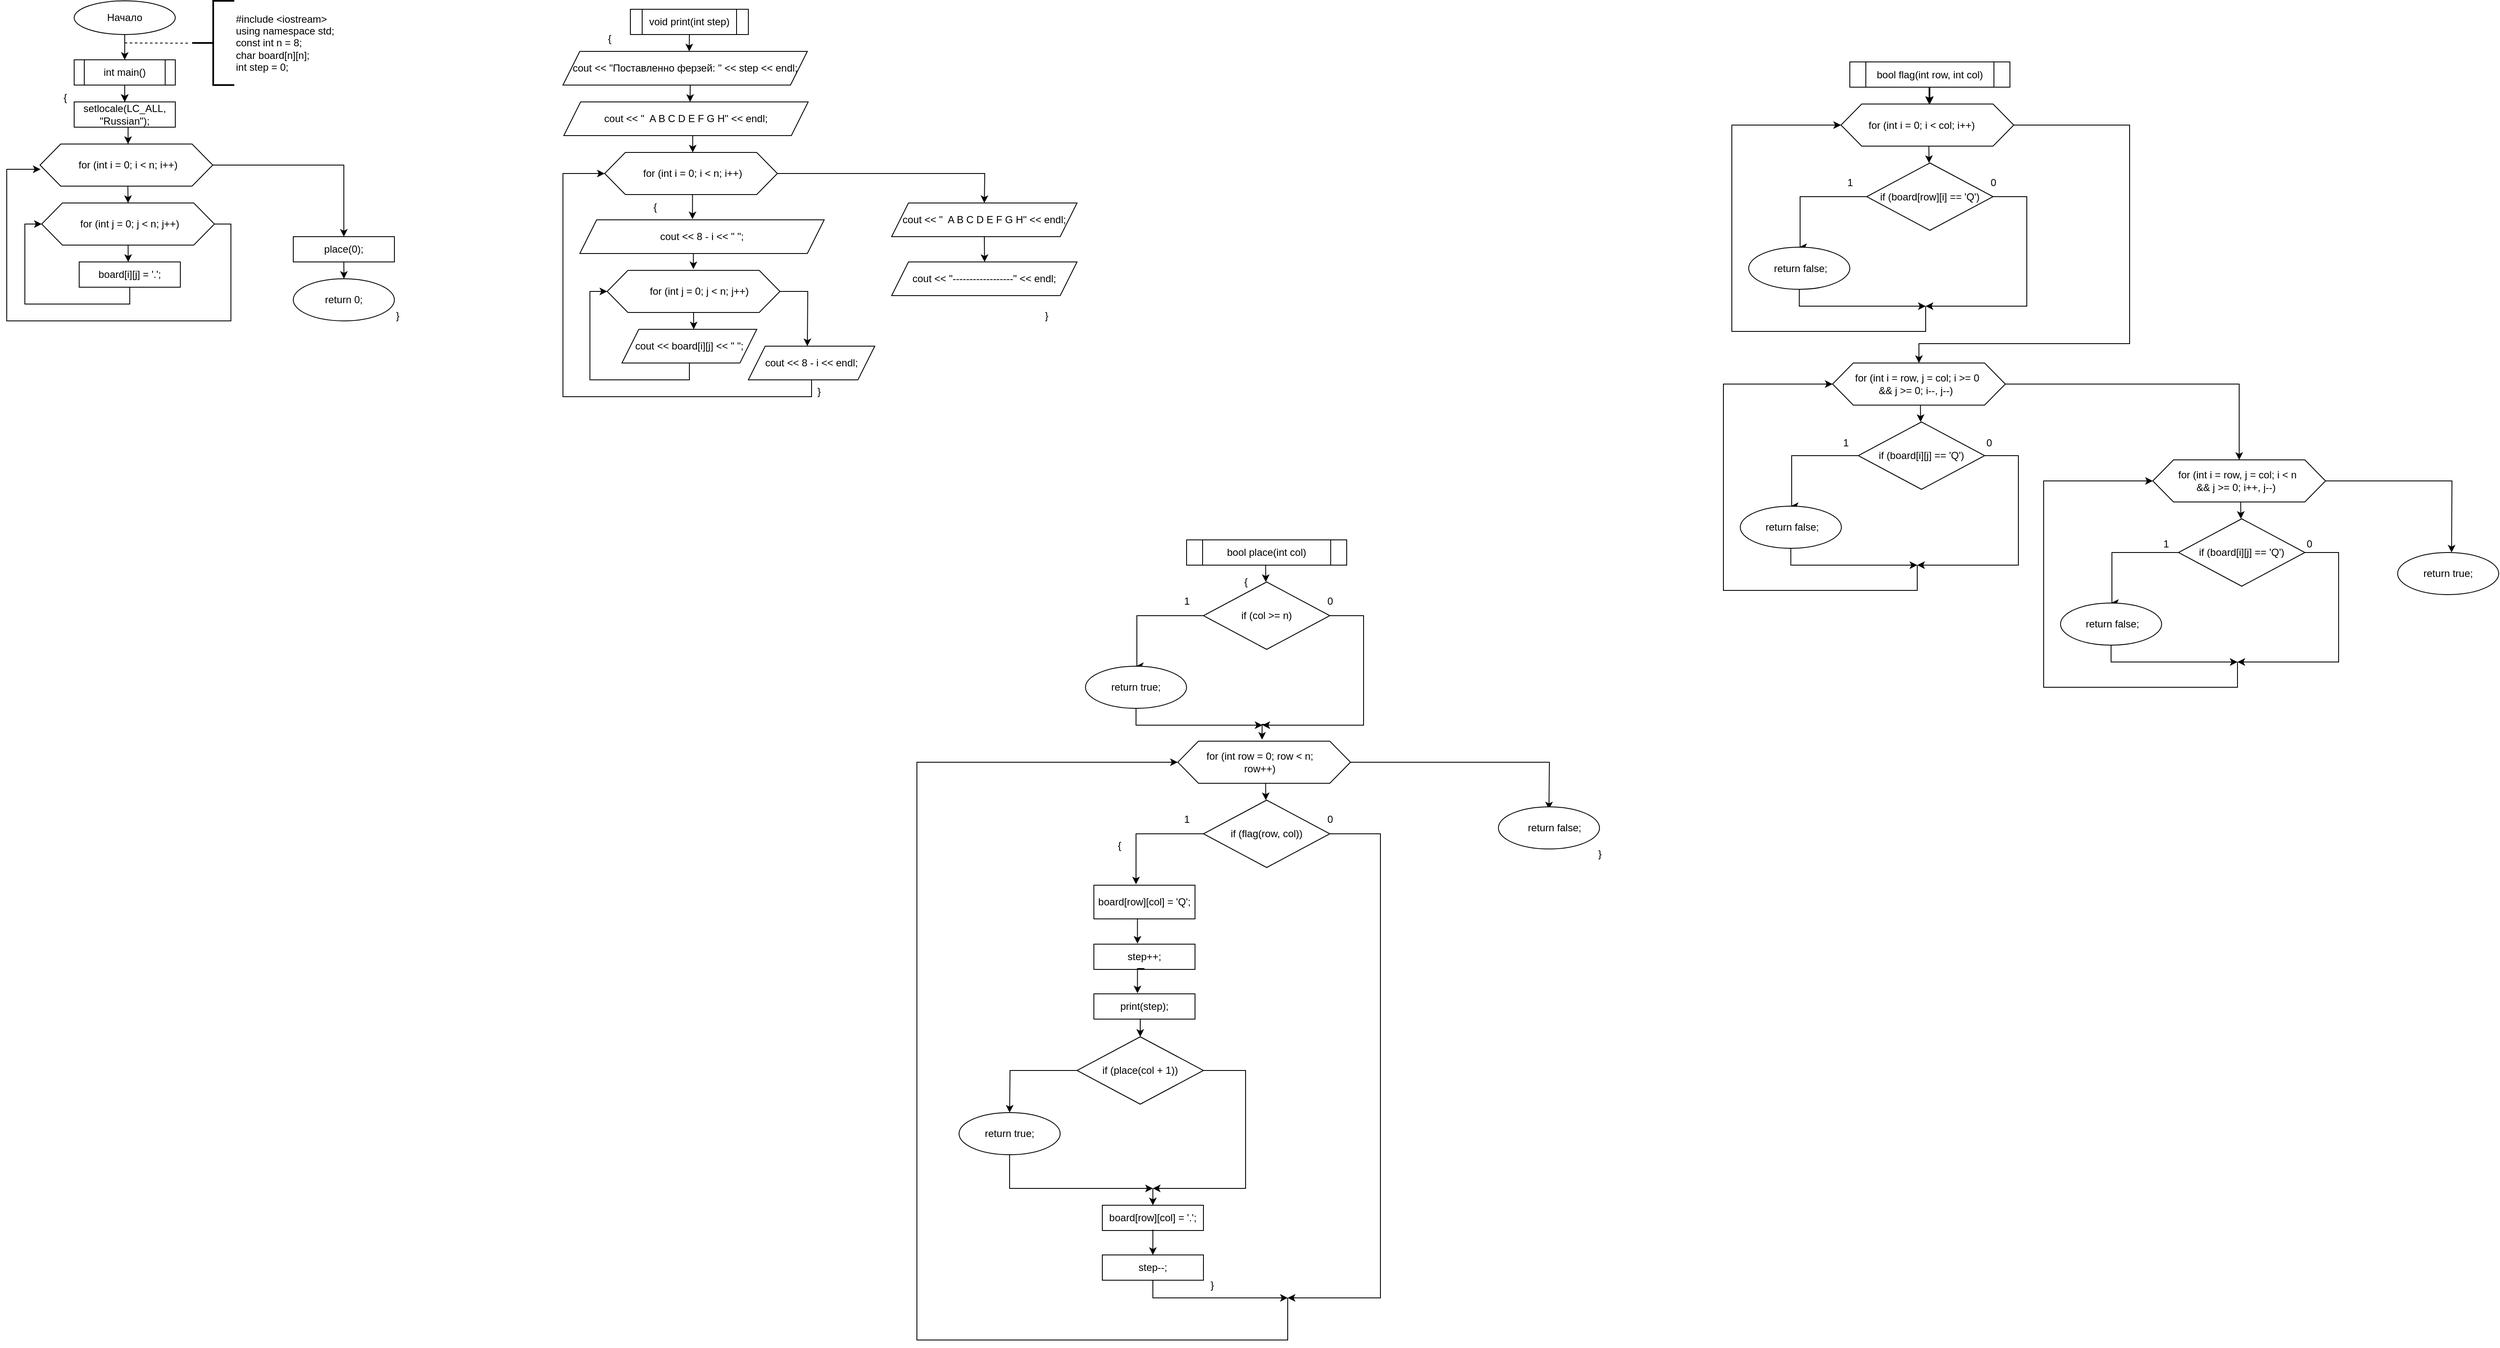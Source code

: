 <mxfile version="26.0.9">
  <diagram name="Страница — 1" id="EVoAl6lEERQUytPXUxGd">
    <mxGraphModel dx="3187" dy="1858" grid="0" gridSize="10" guides="1" tooltips="1" connect="1" arrows="1" fold="1" page="1" pageScale="1" pageWidth="827" pageHeight="1169" math="0" shadow="0">
      <root>
        <mxCell id="0" />
        <mxCell id="1" parent="0" />
        <mxCell id="olIdjg42mqO99oWzJBby-1" value="" style="edgeStyle=orthogonalEdgeStyle;rounded=0;orthogonalLoop=1;jettySize=auto;html=1;" edge="1" source="olIdjg42mqO99oWzJBby-2" parent="1">
          <mxGeometry relative="1" as="geometry">
            <mxPoint x="430" y="90" as="targetPoint" />
          </mxGeometry>
        </mxCell>
        <mxCell id="olIdjg42mqO99oWzJBby-2" value="Начало" style="ellipse;whiteSpace=wrap;html=1;" vertex="1" parent="1">
          <mxGeometry x="370" y="20" width="120" height="40" as="geometry" />
        </mxCell>
        <mxCell id="olIdjg42mqO99oWzJBby-3" value="" style="edgeStyle=orthogonalEdgeStyle;rounded=0;orthogonalLoop=1;jettySize=auto;html=1;" edge="1" source="olIdjg42mqO99oWzJBby-4" parent="1">
          <mxGeometry relative="1" as="geometry">
            <mxPoint x="430" y="140" as="targetPoint" />
          </mxGeometry>
        </mxCell>
        <mxCell id="olIdjg42mqO99oWzJBby-4" value="int main()" style="shape=process;whiteSpace=wrap;html=1;backgroundOutline=1;" vertex="1" parent="1">
          <mxGeometry x="370" y="90" width="120" height="30" as="geometry" />
        </mxCell>
        <mxCell id="olIdjg42mqO99oWzJBby-6" value="" style="edgeStyle=orthogonalEdgeStyle;rounded=0;orthogonalLoop=1;jettySize=auto;html=1;" edge="1" parent="1">
          <mxGeometry relative="1" as="geometry">
            <mxPoint x="430" y="120" as="sourcePoint" />
            <mxPoint x="430" y="140" as="targetPoint" />
          </mxGeometry>
        </mxCell>
        <mxCell id="olIdjg42mqO99oWzJBby-7" value="setlocale(LC_ALL, &quot;Russian&quot;);" style="rounded=0;whiteSpace=wrap;html=1;" vertex="1" parent="1">
          <mxGeometry x="370" y="140" width="120" height="30" as="geometry" />
        </mxCell>
        <mxCell id="olIdjg42mqO99oWzJBby-9" value="&lt;div&gt;#include &amp;lt;iostream&amp;gt;&lt;/div&gt;&lt;div&gt;using namespace std;&lt;/div&gt;&lt;div&gt;&lt;div&gt;const int n = 8;&lt;/div&gt;&lt;div&gt;char board[n][n];&lt;/div&gt;&lt;div&gt;int step = 0;&lt;/div&gt;&lt;/div&gt;" style="strokeWidth=2;html=1;shape=mxgraph.flowchart.annotation_2;align=left;labelPosition=right;pointerEvents=1;" vertex="1" parent="1">
          <mxGeometry x="510" y="20" width="50" height="100" as="geometry" />
        </mxCell>
        <mxCell id="olIdjg42mqO99oWzJBby-10" value="" style="endArrow=none;dashed=1;html=1;rounded=0;entryX=-0.04;entryY=0.503;entryDx=0;entryDy=0;entryPerimeter=0;" edge="1" target="olIdjg42mqO99oWzJBby-9" parent="1">
          <mxGeometry width="50" height="50" relative="1" as="geometry">
            <mxPoint x="430" y="70" as="sourcePoint" />
            <mxPoint x="500" y="70" as="targetPoint" />
          </mxGeometry>
        </mxCell>
        <mxCell id="olIdjg42mqO99oWzJBby-11" value="" style="edgeStyle=orthogonalEdgeStyle;rounded=0;orthogonalLoop=1;jettySize=auto;html=1;" edge="1" parent="1">
          <mxGeometry relative="1" as="geometry">
            <mxPoint x="433.971" y="170" as="sourcePoint" />
            <mxPoint x="433.971" y="190" as="targetPoint" />
          </mxGeometry>
        </mxCell>
        <mxCell id="olIdjg42mqO99oWzJBby-12" style="edgeStyle=orthogonalEdgeStyle;rounded=0;orthogonalLoop=1;jettySize=auto;html=1;exitX=1;exitY=0.5;exitDx=0;exitDy=0;entryX=0.5;entryY=0;entryDx=0;entryDy=0;" edge="1" source="olIdjg42mqO99oWzJBby-13" parent="1" target="olIdjg42mqO99oWzJBby-26">
          <mxGeometry relative="1" as="geometry">
            <mxPoint x="683.971" y="300" as="targetPoint" />
          </mxGeometry>
        </mxCell>
        <mxCell id="olIdjg42mqO99oWzJBby-13" value="" style="verticalLabelPosition=bottom;verticalAlign=top;html=1;shape=hexagon;perimeter=hexagonPerimeter2;arcSize=6;size=0.12;" vertex="1" parent="1">
          <mxGeometry x="329.471" y="190" width="205" height="50" as="geometry" />
        </mxCell>
        <mxCell id="olIdjg42mqO99oWzJBby-14" value="" style="edgeStyle=orthogonalEdgeStyle;rounded=0;orthogonalLoop=1;jettySize=auto;html=1;" edge="1" parent="1">
          <mxGeometry relative="1" as="geometry">
            <mxPoint x="433.731" y="240" as="sourcePoint" />
            <mxPoint x="433.971" y="260" as="targetPoint" />
          </mxGeometry>
        </mxCell>
        <mxCell id="olIdjg42mqO99oWzJBby-15" value="for (int i = 0; i &amp;lt; n; i++)" style="text;html=1;align=center;verticalAlign=middle;whiteSpace=wrap;rounded=0;" vertex="1" parent="1">
          <mxGeometry x="373.971" y="200" width="120" height="30" as="geometry" />
        </mxCell>
        <mxCell id="olIdjg42mqO99oWzJBby-21" style="edgeStyle=orthogonalEdgeStyle;rounded=0;orthogonalLoop=1;jettySize=auto;html=1;exitX=0.5;exitY=1;exitDx=0;exitDy=0;" edge="1" parent="1" source="olIdjg42mqO99oWzJBby-19">
          <mxGeometry relative="1" as="geometry">
            <mxPoint x="434.143" y="330" as="targetPoint" />
          </mxGeometry>
        </mxCell>
        <mxCell id="olIdjg42mqO99oWzJBby-19" value="" style="verticalLabelPosition=bottom;verticalAlign=top;html=1;shape=hexagon;perimeter=hexagonPerimeter2;arcSize=6;size=0.12;" vertex="1" parent="1">
          <mxGeometry x="331.471" y="260" width="205" height="50" as="geometry" />
        </mxCell>
        <mxCell id="olIdjg42mqO99oWzJBby-20" value="for (int j = 0; j &amp;lt; n; j++)" style="text;html=1;align=center;verticalAlign=middle;whiteSpace=wrap;rounded=0;" vertex="1" parent="1">
          <mxGeometry x="375.971" y="270" width="120" height="30" as="geometry" />
        </mxCell>
        <mxCell id="olIdjg42mqO99oWzJBby-24" style="edgeStyle=orthogonalEdgeStyle;rounded=0;orthogonalLoop=1;jettySize=auto;html=1;exitX=0.5;exitY=1;exitDx=0;exitDy=0;entryX=0;entryY=0.5;entryDx=0;entryDy=0;" edge="1" parent="1" source="olIdjg42mqO99oWzJBby-23" target="olIdjg42mqO99oWzJBby-19">
          <mxGeometry relative="1" as="geometry" />
        </mxCell>
        <mxCell id="olIdjg42mqO99oWzJBby-23" value="board[i][j] = &#39;.&#39;;" style="rounded=0;whiteSpace=wrap;html=1;" vertex="1" parent="1">
          <mxGeometry x="375.97" y="330" width="120" height="30" as="geometry" />
        </mxCell>
        <mxCell id="olIdjg42mqO99oWzJBby-25" style="edgeStyle=orthogonalEdgeStyle;rounded=0;orthogonalLoop=1;jettySize=auto;html=1;exitX=1;exitY=0.5;exitDx=0;exitDy=0;entryX=0.003;entryY=0.6;entryDx=0;entryDy=0;entryPerimeter=0;" edge="1" parent="1" source="olIdjg42mqO99oWzJBby-19" target="olIdjg42mqO99oWzJBby-13">
          <mxGeometry relative="1" as="geometry">
            <Array as="points">
              <mxPoint x="556" y="285" />
              <mxPoint x="556" y="400" />
              <mxPoint x="290" y="400" />
              <mxPoint x="290" y="220" />
            </Array>
          </mxGeometry>
        </mxCell>
        <mxCell id="olIdjg42mqO99oWzJBby-29" style="edgeStyle=orthogonalEdgeStyle;rounded=0;orthogonalLoop=1;jettySize=auto;html=1;exitX=0.5;exitY=1;exitDx=0;exitDy=0;" edge="1" parent="1" source="olIdjg42mqO99oWzJBby-26">
          <mxGeometry relative="1" as="geometry">
            <mxPoint x="690.143" y="350" as="targetPoint" />
          </mxGeometry>
        </mxCell>
        <mxCell id="olIdjg42mqO99oWzJBby-26" value="place(0);" style="rounded=0;whiteSpace=wrap;html=1;" vertex="1" parent="1">
          <mxGeometry x="630" y="300" width="120" height="30" as="geometry" />
        </mxCell>
        <mxCell id="olIdjg42mqO99oWzJBby-30" value="return 0;" style="ellipse;whiteSpace=wrap;html=1;" vertex="1" parent="1">
          <mxGeometry x="630" y="350" width="120" height="50" as="geometry" />
        </mxCell>
        <mxCell id="olIdjg42mqO99oWzJBby-31" value="{" style="text;html=1;align=center;verticalAlign=middle;resizable=0;points=[];autosize=1;strokeColor=none;fillColor=none;" vertex="1" parent="1">
          <mxGeometry x="343.97" y="120" width="30" height="30" as="geometry" />
        </mxCell>
        <mxCell id="olIdjg42mqO99oWzJBby-32" value="&lt;div style=&quot;text-align: center;&quot;&gt;&lt;span style=&quot;background-color: transparent; color: light-dark(rgb(0, 0, 0), rgb(255, 255, 255)); text-wrap: nowrap;&quot;&gt;}&lt;/span&gt;&lt;/div&gt;" style="text;whiteSpace=wrap;html=1;" vertex="1" parent="1">
          <mxGeometry x="750" y="380" width="40" height="40" as="geometry" />
        </mxCell>
        <mxCell id="olIdjg42mqO99oWzJBby-34" style="edgeStyle=orthogonalEdgeStyle;rounded=0;orthogonalLoop=1;jettySize=auto;html=1;exitX=0.5;exitY=1;exitDx=0;exitDy=0;" edge="1" parent="1" source="olIdjg42mqO99oWzJBby-33">
          <mxGeometry relative="1" as="geometry">
            <mxPoint x="1099.857" y="80" as="targetPoint" />
          </mxGeometry>
        </mxCell>
        <mxCell id="olIdjg42mqO99oWzJBby-33" value="void print(int step)" style="shape=process;whiteSpace=wrap;html=1;backgroundOutline=1;" vertex="1" parent="1">
          <mxGeometry x="1030" y="30" width="140" height="30" as="geometry" />
        </mxCell>
        <mxCell id="olIdjg42mqO99oWzJBby-35" value="cout &amp;lt;&amp;lt; &quot;Поставленно ферзей: &quot; &amp;lt;&amp;lt; step &amp;lt;&amp;lt; endl;" style="shape=parallelogram;perimeter=parallelogramPerimeter;whiteSpace=wrap;html=1;fixedSize=1;" vertex="1" parent="1">
          <mxGeometry x="950" y="80" width="290" height="40" as="geometry" />
        </mxCell>
        <mxCell id="olIdjg42mqO99oWzJBby-36" style="edgeStyle=orthogonalEdgeStyle;rounded=0;orthogonalLoop=1;jettySize=auto;html=1;exitX=0.5;exitY=1;exitDx=0;exitDy=0;" edge="1" parent="1">
          <mxGeometry relative="1" as="geometry">
            <mxPoint x="1100.857" y="140" as="targetPoint" />
            <mxPoint x="1101" y="120" as="sourcePoint" />
          </mxGeometry>
        </mxCell>
        <mxCell id="olIdjg42mqO99oWzJBby-37" value="cout &amp;lt;&amp;lt; &quot;&amp;nbsp; A B C D E F G H&quot; &amp;lt;&amp;lt; endl;" style="shape=parallelogram;perimeter=parallelogramPerimeter;whiteSpace=wrap;html=1;fixedSize=1;" vertex="1" parent="1">
          <mxGeometry x="951" y="140" width="290" height="40" as="geometry" />
        </mxCell>
        <mxCell id="olIdjg42mqO99oWzJBby-38" value="" style="edgeStyle=orthogonalEdgeStyle;rounded=0;orthogonalLoop=1;jettySize=auto;html=1;" edge="1" parent="1">
          <mxGeometry relative="1" as="geometry">
            <mxPoint x="1103.971" y="180" as="sourcePoint" />
            <mxPoint x="1103.971" y="200" as="targetPoint" />
          </mxGeometry>
        </mxCell>
        <mxCell id="olIdjg42mqO99oWzJBby-39" style="edgeStyle=orthogonalEdgeStyle;rounded=0;orthogonalLoop=1;jettySize=auto;html=1;exitX=1;exitY=0.5;exitDx=0;exitDy=0;" edge="1" parent="1" source="olIdjg42mqO99oWzJBby-40">
          <mxGeometry relative="1" as="geometry">
            <mxPoint x="1450" y="260" as="targetPoint" />
          </mxGeometry>
        </mxCell>
        <mxCell id="olIdjg42mqO99oWzJBby-40" value="" style="verticalLabelPosition=bottom;verticalAlign=top;html=1;shape=hexagon;perimeter=hexagonPerimeter2;arcSize=6;size=0.12;" vertex="1" parent="1">
          <mxGeometry x="999.471" y="200" width="205" height="50" as="geometry" />
        </mxCell>
        <mxCell id="olIdjg42mqO99oWzJBby-41" value="" style="edgeStyle=orthogonalEdgeStyle;rounded=0;orthogonalLoop=1;jettySize=auto;html=1;entryX=0.461;entryY=-0.018;entryDx=0;entryDy=0;entryPerimeter=0;" edge="1" parent="1" target="olIdjg42mqO99oWzJBby-55">
          <mxGeometry relative="1" as="geometry">
            <mxPoint x="1103.731" y="250" as="sourcePoint" />
            <mxPoint x="1103.971" y="270" as="targetPoint" />
          </mxGeometry>
        </mxCell>
        <mxCell id="olIdjg42mqO99oWzJBby-42" value="for (int i = 0; i &amp;lt; n; i++)" style="text;html=1;align=center;verticalAlign=middle;whiteSpace=wrap;rounded=0;" vertex="1" parent="1">
          <mxGeometry x="1043.971" y="210" width="120" height="30" as="geometry" />
        </mxCell>
        <mxCell id="olIdjg42mqO99oWzJBby-43" style="edgeStyle=orthogonalEdgeStyle;rounded=0;orthogonalLoop=1;jettySize=auto;html=1;exitX=0.5;exitY=1;exitDx=0;exitDy=0;" edge="1" parent="1" source="olIdjg42mqO99oWzJBby-44">
          <mxGeometry relative="1" as="geometry">
            <mxPoint x="1105.153" y="410" as="targetPoint" />
          </mxGeometry>
        </mxCell>
        <mxCell id="olIdjg42mqO99oWzJBby-60" style="edgeStyle=orthogonalEdgeStyle;rounded=0;orthogonalLoop=1;jettySize=auto;html=1;exitX=1;exitY=0.5;exitDx=0;exitDy=0;" edge="1" parent="1" source="olIdjg42mqO99oWzJBby-44">
          <mxGeometry relative="1" as="geometry">
            <mxPoint x="1240" y="430" as="targetPoint" />
          </mxGeometry>
        </mxCell>
        <mxCell id="olIdjg42mqO99oWzJBby-44" value="" style="verticalLabelPosition=bottom;verticalAlign=top;html=1;shape=hexagon;perimeter=hexagonPerimeter2;arcSize=6;size=0.12;" vertex="1" parent="1">
          <mxGeometry x="1002.481" y="340" width="205" height="50" as="geometry" />
        </mxCell>
        <mxCell id="olIdjg42mqO99oWzJBby-45" value="for (int j = 0; j &amp;lt; n; j++)&amp;nbsp;" style="text;html=1;align=center;verticalAlign=middle;whiteSpace=wrap;rounded=0;" vertex="1" parent="1">
          <mxGeometry x="1046.98" y="350" width="133.02" height="30" as="geometry" />
        </mxCell>
        <mxCell id="olIdjg42mqO99oWzJBby-55" value="cout &amp;lt;&amp;lt; 8 - i &amp;lt;&amp;lt; &quot; &quot;;" style="shape=parallelogram;perimeter=parallelogramPerimeter;whiteSpace=wrap;html=1;fixedSize=1;" vertex="1" parent="1">
          <mxGeometry x="970" y="280" width="290" height="40" as="geometry" />
        </mxCell>
        <mxCell id="olIdjg42mqO99oWzJBby-56" style="edgeStyle=orthogonalEdgeStyle;rounded=0;orthogonalLoop=1;jettySize=auto;html=1;exitX=0.5;exitY=1;exitDx=0;exitDy=0;entryX=0.499;entryY=-0.029;entryDx=0;entryDy=0;entryPerimeter=0;" edge="1" parent="1" source="olIdjg42mqO99oWzJBby-55" target="olIdjg42mqO99oWzJBby-44">
          <mxGeometry relative="1" as="geometry" />
        </mxCell>
        <mxCell id="olIdjg42mqO99oWzJBby-58" style="edgeStyle=orthogonalEdgeStyle;rounded=0;orthogonalLoop=1;jettySize=auto;html=1;exitX=0.5;exitY=1;exitDx=0;exitDy=0;entryX=0;entryY=0.5;entryDx=0;entryDy=0;" edge="1" parent="1" source="olIdjg42mqO99oWzJBby-57" target="olIdjg42mqO99oWzJBby-44">
          <mxGeometry relative="1" as="geometry">
            <Array as="points">
              <mxPoint x="1100" y="470" />
              <mxPoint x="982" y="470" />
              <mxPoint x="982" y="365" />
            </Array>
          </mxGeometry>
        </mxCell>
        <mxCell id="olIdjg42mqO99oWzJBby-57" value="cout &amp;lt;&amp;lt; board[i][j] &amp;lt;&amp;lt; &quot; &quot;;" style="shape=parallelogram;perimeter=parallelogramPerimeter;whiteSpace=wrap;html=1;fixedSize=1;" vertex="1" parent="1">
          <mxGeometry x="1020" y="410" width="160" height="40" as="geometry" />
        </mxCell>
        <mxCell id="olIdjg42mqO99oWzJBby-62" style="edgeStyle=orthogonalEdgeStyle;rounded=0;orthogonalLoop=1;jettySize=auto;html=1;exitX=0.5;exitY=1;exitDx=0;exitDy=0;entryX=0;entryY=0.5;entryDx=0;entryDy=0;" edge="1" parent="1" source="olIdjg42mqO99oWzJBby-61" target="olIdjg42mqO99oWzJBby-40">
          <mxGeometry relative="1" as="geometry">
            <Array as="points">
              <mxPoint x="1245" y="490" />
              <mxPoint x="950" y="490" />
              <mxPoint x="950" y="225" />
            </Array>
          </mxGeometry>
        </mxCell>
        <mxCell id="olIdjg42mqO99oWzJBby-61" value="cout &amp;lt;&amp;lt; 8 - i &amp;lt;&amp;lt; endl;" style="shape=parallelogram;perimeter=parallelogramPerimeter;whiteSpace=wrap;html=1;fixedSize=1;" vertex="1" parent="1">
          <mxGeometry x="1170" y="430" width="150" height="40" as="geometry" />
        </mxCell>
        <mxCell id="olIdjg42mqO99oWzJBby-64" style="edgeStyle=orthogonalEdgeStyle;rounded=0;orthogonalLoop=1;jettySize=auto;html=1;exitX=0.5;exitY=1;exitDx=0;exitDy=0;" edge="1" parent="1" source="olIdjg42mqO99oWzJBby-63">
          <mxGeometry relative="1" as="geometry">
            <mxPoint x="1450.31" y="330.0" as="targetPoint" />
          </mxGeometry>
        </mxCell>
        <mxCell id="olIdjg42mqO99oWzJBby-63" value="cout &amp;lt;&amp;lt; &quot;&amp;nbsp; A B C D E F G H&quot; &amp;lt;&amp;lt; endl;" style="shape=parallelogram;perimeter=parallelogramPerimeter;whiteSpace=wrap;html=1;fixedSize=1;" vertex="1" parent="1">
          <mxGeometry x="1340" y="260" width="220" height="40" as="geometry" />
        </mxCell>
        <mxCell id="olIdjg42mqO99oWzJBby-65" value="cout &amp;lt;&amp;lt; &quot;------------------&quot; &amp;lt;&amp;lt; endl;" style="shape=parallelogram;perimeter=parallelogramPerimeter;whiteSpace=wrap;html=1;fixedSize=1;" vertex="1" parent="1">
          <mxGeometry x="1340" y="330" width="220" height="40" as="geometry" />
        </mxCell>
        <mxCell id="olIdjg42mqO99oWzJBby-66" value="{" style="text;html=1;align=center;verticalAlign=middle;resizable=0;points=[];autosize=1;strokeColor=none;fillColor=none;" vertex="1" parent="1">
          <mxGeometry x="990" y="50" width="30" height="30" as="geometry" />
        </mxCell>
        <mxCell id="olIdjg42mqO99oWzJBby-67" value="&lt;div style=&quot;text-align: center;&quot;&gt;&lt;span style=&quot;background-color: transparent; color: light-dark(rgb(0, 0, 0), rgb(255, 255, 255)); text-wrap: nowrap;&quot;&gt;}&lt;/span&gt;&lt;/div&gt;" style="text;whiteSpace=wrap;html=1;" vertex="1" parent="1">
          <mxGeometry x="1520" y="380" width="40" height="40" as="geometry" />
        </mxCell>
        <mxCell id="olIdjg42mqO99oWzJBby-68" value="{" style="text;html=1;align=center;verticalAlign=middle;resizable=0;points=[];autosize=1;strokeColor=none;fillColor=none;" vertex="1" parent="1">
          <mxGeometry x="1043.97" y="250" width="30" height="30" as="geometry" />
        </mxCell>
        <mxCell id="olIdjg42mqO99oWzJBby-69" value="&lt;div style=&quot;text-align: center;&quot;&gt;&lt;span style=&quot;background-color: transparent; color: light-dark(rgb(0, 0, 0), rgb(255, 255, 255)); text-wrap: nowrap;&quot;&gt;}&lt;/span&gt;&lt;/div&gt;" style="text;whiteSpace=wrap;html=1;" vertex="1" parent="1">
          <mxGeometry x="1250" y="470" width="40" height="40" as="geometry" />
        </mxCell>
        <mxCell id="olIdjg42mqO99oWzJBby-70" style="edgeStyle=orthogonalEdgeStyle;rounded=0;orthogonalLoop=1;jettySize=auto;html=1;exitX=0.5;exitY=1;exitDx=0;exitDy=0;" edge="1" parent="1" source="olIdjg42mqO99oWzJBby-71">
          <mxGeometry relative="1" as="geometry">
            <mxPoint x="2572" y="142.5" as="targetPoint" />
          </mxGeometry>
        </mxCell>
        <mxCell id="olIdjg42mqO99oWzJBby-71" value="bool flag(int row, int col)" style="shape=process;whiteSpace=wrap;html=1;backgroundOutline=1;" vertex="1" parent="1">
          <mxGeometry x="2477" y="92.5" width="190" height="30" as="geometry" />
        </mxCell>
        <mxCell id="olIdjg42mqO99oWzJBby-72" value="" style="edgeStyle=orthogonalEdgeStyle;rounded=0;orthogonalLoop=1;jettySize=auto;html=1;" edge="1" parent="1">
          <mxGeometry relative="1" as="geometry">
            <mxPoint x="2571.021" y="122.5" as="sourcePoint" />
            <mxPoint x="2571.021" y="142.5" as="targetPoint" />
          </mxGeometry>
        </mxCell>
        <mxCell id="olIdjg42mqO99oWzJBby-73" style="edgeStyle=orthogonalEdgeStyle;rounded=0;orthogonalLoop=1;jettySize=auto;html=1;exitX=1;exitY=0.5;exitDx=0;exitDy=0;entryX=0.5;entryY=0;entryDx=0;entryDy=0;" edge="1" source="olIdjg42mqO99oWzJBby-74" parent="1" target="olIdjg42mqO99oWzJBby-87">
          <mxGeometry relative="1" as="geometry">
            <mxPoint x="2821.021" y="252.5" as="targetPoint" />
            <Array as="points">
              <mxPoint x="2809" y="167" />
              <mxPoint x="2809" y="427" />
              <mxPoint x="2559" y="427" />
            </Array>
          </mxGeometry>
        </mxCell>
        <mxCell id="olIdjg42mqO99oWzJBby-74" value="" style="verticalLabelPosition=bottom;verticalAlign=top;html=1;shape=hexagon;perimeter=hexagonPerimeter2;arcSize=6;size=0.12;" vertex="1" parent="1">
          <mxGeometry x="2466.521" y="142.5" width="205" height="50" as="geometry" />
        </mxCell>
        <mxCell id="olIdjg42mqO99oWzJBby-75" value="" style="edgeStyle=orthogonalEdgeStyle;rounded=0;orthogonalLoop=1;jettySize=auto;html=1;" edge="1" parent="1">
          <mxGeometry relative="1" as="geometry">
            <mxPoint x="2570.781" y="192.5" as="sourcePoint" />
            <mxPoint x="2571.021" y="212.5" as="targetPoint" />
          </mxGeometry>
        </mxCell>
        <mxCell id="olIdjg42mqO99oWzJBby-76" value="for (int i = 0; i &amp;lt; col; i++)&amp;nbsp;" style="text;html=1;align=center;verticalAlign=middle;whiteSpace=wrap;rounded=0;" vertex="1" parent="1">
          <mxGeometry x="2497" y="152.5" width="134.02" height="30" as="geometry" />
        </mxCell>
        <mxCell id="olIdjg42mqO99oWzJBby-80" style="edgeStyle=orthogonalEdgeStyle;rounded=0;orthogonalLoop=1;jettySize=auto;html=1;exitX=0;exitY=0.5;exitDx=0;exitDy=0;" edge="1" parent="1" source="olIdjg42mqO99oWzJBby-79">
          <mxGeometry relative="1" as="geometry">
            <mxPoint x="2417" y="312.5" as="targetPoint" />
            <Array as="points">
              <mxPoint x="2418" y="252.5" />
              <mxPoint x="2418" y="312.5" />
            </Array>
          </mxGeometry>
        </mxCell>
        <mxCell id="olIdjg42mqO99oWzJBby-84" style="edgeStyle=orthogonalEdgeStyle;rounded=0;orthogonalLoop=1;jettySize=auto;html=1;exitX=1;exitY=0.5;exitDx=0;exitDy=0;" edge="1" parent="1" source="olIdjg42mqO99oWzJBby-79">
          <mxGeometry relative="1" as="geometry">
            <mxPoint x="2567" y="382.5" as="targetPoint" />
            <Array as="points">
              <mxPoint x="2687" y="252.5" />
              <mxPoint x="2687" y="382.5" />
            </Array>
          </mxGeometry>
        </mxCell>
        <mxCell id="olIdjg42mqO99oWzJBby-79" value="if (board[row][i] == &#39;Q&#39;)" style="rhombus;whiteSpace=wrap;html=1;" vertex="1" parent="1">
          <mxGeometry x="2497" y="212.5" width="150" height="80" as="geometry" />
        </mxCell>
        <mxCell id="olIdjg42mqO99oWzJBby-83" style="edgeStyle=orthogonalEdgeStyle;rounded=0;orthogonalLoop=1;jettySize=auto;html=1;exitX=0.5;exitY=1;exitDx=0;exitDy=0;" edge="1" parent="1" source="olIdjg42mqO99oWzJBby-82">
          <mxGeometry relative="1" as="geometry">
            <mxPoint x="2567" y="382.5" as="targetPoint" />
            <Array as="points">
              <mxPoint x="2417" y="382.5" />
            </Array>
          </mxGeometry>
        </mxCell>
        <mxCell id="olIdjg42mqO99oWzJBby-82" value="&amp;nbsp;return false;" style="ellipse;whiteSpace=wrap;html=1;" vertex="1" parent="1">
          <mxGeometry x="2357" y="312.5" width="120" height="50" as="geometry" />
        </mxCell>
        <mxCell id="olIdjg42mqO99oWzJBby-85" value="" style="endArrow=classic;html=1;rounded=0;entryX=0;entryY=0.5;entryDx=0;entryDy=0;" edge="1" parent="1" target="olIdjg42mqO99oWzJBby-74">
          <mxGeometry width="50" height="50" relative="1" as="geometry">
            <mxPoint x="2567" y="382.5" as="sourcePoint" />
            <mxPoint x="2567" y="402.5" as="targetPoint" />
            <Array as="points">
              <mxPoint x="2567" y="412.5" />
              <mxPoint x="2337" y="412.5" />
              <mxPoint x="2337" y="167.5" />
            </Array>
          </mxGeometry>
        </mxCell>
        <mxCell id="olIdjg42mqO99oWzJBby-86" style="edgeStyle=orthogonalEdgeStyle;rounded=0;orthogonalLoop=1;jettySize=auto;html=1;exitX=1;exitY=0.5;exitDx=0;exitDy=0;entryX=0.5;entryY=0;entryDx=0;entryDy=0;" edge="1" parent="1" source="olIdjg42mqO99oWzJBby-87" target="olIdjg42mqO99oWzJBby-97">
          <mxGeometry relative="1" as="geometry">
            <mxPoint x="2811.021" y="560" as="targetPoint" />
          </mxGeometry>
        </mxCell>
        <mxCell id="olIdjg42mqO99oWzJBby-87" value="" style="verticalLabelPosition=bottom;verticalAlign=top;html=1;shape=hexagon;perimeter=hexagonPerimeter2;arcSize=6;size=0.12;" vertex="1" parent="1">
          <mxGeometry x="2456.521" y="450" width="205" height="50" as="geometry" />
        </mxCell>
        <mxCell id="olIdjg42mqO99oWzJBby-88" value="" style="edgeStyle=orthogonalEdgeStyle;rounded=0;orthogonalLoop=1;jettySize=auto;html=1;" edge="1" parent="1">
          <mxGeometry relative="1" as="geometry">
            <mxPoint x="2560.781" y="500" as="sourcePoint" />
            <mxPoint x="2561.021" y="520" as="targetPoint" />
          </mxGeometry>
        </mxCell>
        <mxCell id="olIdjg42mqO99oWzJBby-89" value="for (int i = row, j = col; i &amp;gt;= 0 &amp;amp;&amp;amp; j &amp;gt;= 0; i--, j--)&amp;nbsp;" style="text;html=1;align=center;verticalAlign=middle;whiteSpace=wrap;rounded=0;" vertex="1" parent="1">
          <mxGeometry x="2477" y="460" width="160" height="30" as="geometry" />
        </mxCell>
        <mxCell id="olIdjg42mqO99oWzJBby-90" style="edgeStyle=orthogonalEdgeStyle;rounded=0;orthogonalLoop=1;jettySize=auto;html=1;exitX=0;exitY=0.5;exitDx=0;exitDy=0;" edge="1" parent="1" source="olIdjg42mqO99oWzJBby-92">
          <mxGeometry relative="1" as="geometry">
            <mxPoint x="2407" y="620" as="targetPoint" />
            <Array as="points">
              <mxPoint x="2408" y="560" />
              <mxPoint x="2408" y="620" />
            </Array>
          </mxGeometry>
        </mxCell>
        <mxCell id="olIdjg42mqO99oWzJBby-91" style="edgeStyle=orthogonalEdgeStyle;rounded=0;orthogonalLoop=1;jettySize=auto;html=1;exitX=1;exitY=0.5;exitDx=0;exitDy=0;" edge="1" parent="1" source="olIdjg42mqO99oWzJBby-92">
          <mxGeometry relative="1" as="geometry">
            <mxPoint x="2557" y="690" as="targetPoint" />
            <Array as="points">
              <mxPoint x="2677" y="560" />
              <mxPoint x="2677" y="690" />
            </Array>
          </mxGeometry>
        </mxCell>
        <mxCell id="olIdjg42mqO99oWzJBby-92" value="if (board[i][j] == &#39;Q&#39;)" style="rhombus;whiteSpace=wrap;html=1;" vertex="1" parent="1">
          <mxGeometry x="2487" y="520" width="150" height="80" as="geometry" />
        </mxCell>
        <mxCell id="olIdjg42mqO99oWzJBby-93" style="edgeStyle=orthogonalEdgeStyle;rounded=0;orthogonalLoop=1;jettySize=auto;html=1;exitX=0.5;exitY=1;exitDx=0;exitDy=0;" edge="1" parent="1" source="olIdjg42mqO99oWzJBby-94">
          <mxGeometry relative="1" as="geometry">
            <mxPoint x="2557" y="690" as="targetPoint" />
            <Array as="points">
              <mxPoint x="2407" y="690" />
            </Array>
          </mxGeometry>
        </mxCell>
        <mxCell id="olIdjg42mqO99oWzJBby-94" value="&amp;nbsp;return false;" style="ellipse;whiteSpace=wrap;html=1;" vertex="1" parent="1">
          <mxGeometry x="2347" y="620" width="120" height="50" as="geometry" />
        </mxCell>
        <mxCell id="olIdjg42mqO99oWzJBby-95" value="" style="endArrow=classic;html=1;rounded=0;entryX=0;entryY=0.5;entryDx=0;entryDy=0;" edge="1" parent="1" target="olIdjg42mqO99oWzJBby-87">
          <mxGeometry width="50" height="50" relative="1" as="geometry">
            <mxPoint x="2557" y="690" as="sourcePoint" />
            <mxPoint x="2557" y="710" as="targetPoint" />
            <Array as="points">
              <mxPoint x="2557" y="720" />
              <mxPoint x="2327" y="720" />
              <mxPoint x="2327" y="475" />
            </Array>
          </mxGeometry>
        </mxCell>
        <mxCell id="olIdjg42mqO99oWzJBby-96" style="edgeStyle=orthogonalEdgeStyle;rounded=0;orthogonalLoop=1;jettySize=auto;html=1;exitX=1;exitY=0.5;exitDx=0;exitDy=0;" edge="1" parent="1" source="olIdjg42mqO99oWzJBby-97">
          <mxGeometry relative="1" as="geometry">
            <mxPoint x="3191.021" y="675" as="targetPoint" />
          </mxGeometry>
        </mxCell>
        <mxCell id="olIdjg42mqO99oWzJBby-97" value="" style="verticalLabelPosition=bottom;verticalAlign=top;html=1;shape=hexagon;perimeter=hexagonPerimeter2;arcSize=6;size=0.12;" vertex="1" parent="1">
          <mxGeometry x="2836.521" y="565" width="205" height="50" as="geometry" />
        </mxCell>
        <mxCell id="olIdjg42mqO99oWzJBby-98" value="" style="edgeStyle=orthogonalEdgeStyle;rounded=0;orthogonalLoop=1;jettySize=auto;html=1;" edge="1" parent="1">
          <mxGeometry relative="1" as="geometry">
            <mxPoint x="2940.781" y="615" as="sourcePoint" />
            <mxPoint x="2941.021" y="635" as="targetPoint" />
          </mxGeometry>
        </mxCell>
        <mxCell id="olIdjg42mqO99oWzJBby-99" value="for (int i = row, j = col; i &amp;lt; n &amp;amp;&amp;amp; j &amp;gt;= 0; i++, j--)&amp;nbsp;" style="text;html=1;align=center;verticalAlign=middle;whiteSpace=wrap;rounded=0;" vertex="1" parent="1">
          <mxGeometry x="2857" y="575" width="160" height="30" as="geometry" />
        </mxCell>
        <mxCell id="olIdjg42mqO99oWzJBby-100" style="edgeStyle=orthogonalEdgeStyle;rounded=0;orthogonalLoop=1;jettySize=auto;html=1;exitX=0;exitY=0.5;exitDx=0;exitDy=0;" edge="1" parent="1" source="olIdjg42mqO99oWzJBby-102">
          <mxGeometry relative="1" as="geometry">
            <mxPoint x="2787" y="735" as="targetPoint" />
            <Array as="points">
              <mxPoint x="2788" y="675" />
              <mxPoint x="2788" y="735" />
            </Array>
          </mxGeometry>
        </mxCell>
        <mxCell id="olIdjg42mqO99oWzJBby-101" style="edgeStyle=orthogonalEdgeStyle;rounded=0;orthogonalLoop=1;jettySize=auto;html=1;exitX=1;exitY=0.5;exitDx=0;exitDy=0;" edge="1" parent="1" source="olIdjg42mqO99oWzJBby-102">
          <mxGeometry relative="1" as="geometry">
            <mxPoint x="2937" y="805" as="targetPoint" />
            <Array as="points">
              <mxPoint x="3057" y="675" />
              <mxPoint x="3057" y="805" />
            </Array>
          </mxGeometry>
        </mxCell>
        <mxCell id="olIdjg42mqO99oWzJBby-102" value="if (board[i][j] == &#39;Q&#39;)" style="rhombus;whiteSpace=wrap;html=1;" vertex="1" parent="1">
          <mxGeometry x="2867" y="635" width="150" height="80" as="geometry" />
        </mxCell>
        <mxCell id="olIdjg42mqO99oWzJBby-103" style="edgeStyle=orthogonalEdgeStyle;rounded=0;orthogonalLoop=1;jettySize=auto;html=1;exitX=0.5;exitY=1;exitDx=0;exitDy=0;" edge="1" parent="1" source="olIdjg42mqO99oWzJBby-104">
          <mxGeometry relative="1" as="geometry">
            <mxPoint x="2937" y="805" as="targetPoint" />
            <Array as="points">
              <mxPoint x="2787" y="805" />
            </Array>
          </mxGeometry>
        </mxCell>
        <mxCell id="olIdjg42mqO99oWzJBby-104" value="&amp;nbsp;return false;" style="ellipse;whiteSpace=wrap;html=1;" vertex="1" parent="1">
          <mxGeometry x="2727" y="735" width="120" height="50" as="geometry" />
        </mxCell>
        <mxCell id="olIdjg42mqO99oWzJBby-105" value="" style="endArrow=classic;html=1;rounded=0;entryX=0;entryY=0.5;entryDx=0;entryDy=0;" edge="1" parent="1" target="olIdjg42mqO99oWzJBby-97">
          <mxGeometry width="50" height="50" relative="1" as="geometry">
            <mxPoint x="2937" y="805" as="sourcePoint" />
            <mxPoint x="2937" y="825" as="targetPoint" />
            <Array as="points">
              <mxPoint x="2937" y="835" />
              <mxPoint x="2707" y="835" />
              <mxPoint x="2707" y="590" />
            </Array>
          </mxGeometry>
        </mxCell>
        <mxCell id="olIdjg42mqO99oWzJBby-106" value="return true;" style="ellipse;whiteSpace=wrap;html=1;" vertex="1" parent="1">
          <mxGeometry x="3127" y="675" width="120" height="50" as="geometry" />
        </mxCell>
        <mxCell id="olIdjg42mqO99oWzJBby-107" value="1" style="text;html=1;align=center;verticalAlign=middle;resizable=0;points=[];autosize=1;strokeColor=none;fillColor=none;" vertex="1" parent="1">
          <mxGeometry x="2462" y="220.5" width="30" height="30" as="geometry" />
        </mxCell>
        <mxCell id="olIdjg42mqO99oWzJBby-108" value="0" style="text;html=1;align=center;verticalAlign=middle;resizable=0;points=[];autosize=1;strokeColor=none;fillColor=none;" vertex="1" parent="1">
          <mxGeometry x="2632" y="220.5" width="30" height="30" as="geometry" />
        </mxCell>
        <mxCell id="olIdjg42mqO99oWzJBby-109" value="1" style="text;html=1;align=center;verticalAlign=middle;resizable=0;points=[];autosize=1;strokeColor=none;fillColor=none;" vertex="1" parent="1">
          <mxGeometry x="2457" y="530" width="30" height="30" as="geometry" />
        </mxCell>
        <mxCell id="olIdjg42mqO99oWzJBby-110" value="0" style="text;html=1;align=center;verticalAlign=middle;resizable=0;points=[];autosize=1;strokeColor=none;fillColor=none;" vertex="1" parent="1">
          <mxGeometry x="2627" y="530" width="30" height="30" as="geometry" />
        </mxCell>
        <mxCell id="olIdjg42mqO99oWzJBby-111" value="1" style="text;html=1;align=center;verticalAlign=middle;resizable=0;points=[];autosize=1;strokeColor=none;fillColor=none;" vertex="1" parent="1">
          <mxGeometry x="2836.52" y="650" width="30" height="30" as="geometry" />
        </mxCell>
        <mxCell id="olIdjg42mqO99oWzJBby-112" value="0" style="text;html=1;align=center;verticalAlign=middle;resizable=0;points=[];autosize=1;strokeColor=none;fillColor=none;" vertex="1" parent="1">
          <mxGeometry x="3006.52" y="650" width="30" height="30" as="geometry" />
        </mxCell>
        <mxCell id="olIdjg42mqO99oWzJBby-113" value="bool place(int col)" style="shape=process;whiteSpace=wrap;html=1;backgroundOutline=1;" vertex="1" parent="1">
          <mxGeometry x="1690" y="660" width="190" height="30" as="geometry" />
        </mxCell>
        <mxCell id="olIdjg42mqO99oWzJBby-114" value="" style="edgeStyle=orthogonalEdgeStyle;rounded=0;orthogonalLoop=1;jettySize=auto;html=1;" edge="1" parent="1">
          <mxGeometry relative="1" as="geometry">
            <mxPoint x="1783.781" y="690" as="sourcePoint" />
            <mxPoint x="1784.021" y="710" as="targetPoint" />
          </mxGeometry>
        </mxCell>
        <mxCell id="olIdjg42mqO99oWzJBby-115" style="edgeStyle=orthogonalEdgeStyle;rounded=0;orthogonalLoop=1;jettySize=auto;html=1;exitX=0;exitY=0.5;exitDx=0;exitDy=0;" edge="1" parent="1" source="olIdjg42mqO99oWzJBby-117">
          <mxGeometry relative="1" as="geometry">
            <mxPoint x="1630" y="810" as="targetPoint" />
            <Array as="points">
              <mxPoint x="1631" y="750" />
              <mxPoint x="1631" y="810" />
            </Array>
          </mxGeometry>
        </mxCell>
        <mxCell id="olIdjg42mqO99oWzJBby-116" style="edgeStyle=orthogonalEdgeStyle;rounded=0;orthogonalLoop=1;jettySize=auto;html=1;exitX=1;exitY=0.5;exitDx=0;exitDy=0;" edge="1" parent="1" source="olIdjg42mqO99oWzJBby-117">
          <mxGeometry relative="1" as="geometry">
            <mxPoint x="1780" y="880" as="targetPoint" />
            <Array as="points">
              <mxPoint x="1900" y="750" />
              <mxPoint x="1900" y="880" />
            </Array>
          </mxGeometry>
        </mxCell>
        <mxCell id="olIdjg42mqO99oWzJBby-117" value="if (col &amp;gt;= n)" style="rhombus;whiteSpace=wrap;html=1;" vertex="1" parent="1">
          <mxGeometry x="1710" y="710" width="150" height="80" as="geometry" />
        </mxCell>
        <mxCell id="olIdjg42mqO99oWzJBby-118" style="edgeStyle=orthogonalEdgeStyle;rounded=0;orthogonalLoop=1;jettySize=auto;html=1;exitX=0.5;exitY=1;exitDx=0;exitDy=0;" edge="1" parent="1" source="olIdjg42mqO99oWzJBby-119">
          <mxGeometry relative="1" as="geometry">
            <mxPoint x="1780" y="880" as="targetPoint" />
            <Array as="points">
              <mxPoint x="1630" y="880" />
            </Array>
          </mxGeometry>
        </mxCell>
        <mxCell id="olIdjg42mqO99oWzJBby-119" value="return true;" style="ellipse;whiteSpace=wrap;html=1;" vertex="1" parent="1">
          <mxGeometry x="1570" y="810" width="120" height="50" as="geometry" />
        </mxCell>
        <mxCell id="olIdjg42mqO99oWzJBby-120" value="1" style="text;html=1;align=center;verticalAlign=middle;resizable=0;points=[];autosize=1;strokeColor=none;fillColor=none;" vertex="1" parent="1">
          <mxGeometry x="1675" y="718" width="30" height="30" as="geometry" />
        </mxCell>
        <mxCell id="olIdjg42mqO99oWzJBby-121" value="0" style="text;html=1;align=center;verticalAlign=middle;resizable=0;points=[];autosize=1;strokeColor=none;fillColor=none;" vertex="1" parent="1">
          <mxGeometry x="1845" y="718" width="30" height="30" as="geometry" />
        </mxCell>
        <mxCell id="olIdjg42mqO99oWzJBby-123" value="" style="edgeStyle=orthogonalEdgeStyle;rounded=0;orthogonalLoop=1;jettySize=auto;html=1;entryX=0.488;entryY=-0.036;entryDx=0;entryDy=0;entryPerimeter=0;" edge="1" parent="1" target="olIdjg42mqO99oWzJBby-124">
          <mxGeometry relative="1" as="geometry">
            <mxPoint x="1784.021" y="879" as="sourcePoint" />
            <mxPoint x="1784.021" y="899" as="targetPoint" />
          </mxGeometry>
        </mxCell>
        <mxCell id="olIdjg42mqO99oWzJBby-155" style="edgeStyle=orthogonalEdgeStyle;rounded=0;orthogonalLoop=1;jettySize=auto;html=1;exitX=1;exitY=0.5;exitDx=0;exitDy=0;" edge="1" parent="1" source="olIdjg42mqO99oWzJBby-124">
          <mxGeometry relative="1" as="geometry">
            <mxPoint x="2120" y="980" as="targetPoint" />
          </mxGeometry>
        </mxCell>
        <mxCell id="olIdjg42mqO99oWzJBby-124" value="" style="verticalLabelPosition=bottom;verticalAlign=top;html=1;shape=hexagon;perimeter=hexagonPerimeter2;arcSize=6;size=0.12;" vertex="1" parent="1">
          <mxGeometry x="1679.521" y="899" width="205" height="50" as="geometry" />
        </mxCell>
        <mxCell id="olIdjg42mqO99oWzJBby-125" value="" style="edgeStyle=orthogonalEdgeStyle;rounded=0;orthogonalLoop=1;jettySize=auto;html=1;" edge="1" parent="1">
          <mxGeometry relative="1" as="geometry">
            <mxPoint x="1783.781" y="949" as="sourcePoint" />
            <mxPoint x="1784.021" y="969" as="targetPoint" />
          </mxGeometry>
        </mxCell>
        <mxCell id="olIdjg42mqO99oWzJBby-126" value="for (int row = 0; row &amp;lt; n; row++)" style="text;html=1;align=center;verticalAlign=middle;whiteSpace=wrap;rounded=0;" vertex="1" parent="1">
          <mxGeometry x="1710" y="909" width="134.02" height="30" as="geometry" />
        </mxCell>
        <mxCell id="olIdjg42mqO99oWzJBby-127" style="edgeStyle=orthogonalEdgeStyle;rounded=0;orthogonalLoop=1;jettySize=auto;html=1;exitX=0;exitY=0.5;exitDx=0;exitDy=0;" edge="1" parent="1" source="olIdjg42mqO99oWzJBby-129">
          <mxGeometry relative="1" as="geometry">
            <mxPoint x="1630" y="1069" as="targetPoint" />
            <Array as="points">
              <mxPoint x="1630" y="1009" />
            </Array>
          </mxGeometry>
        </mxCell>
        <mxCell id="olIdjg42mqO99oWzJBby-152" style="edgeStyle=orthogonalEdgeStyle;rounded=0;orthogonalLoop=1;jettySize=auto;html=1;exitX=1;exitY=0.5;exitDx=0;exitDy=0;" edge="1" parent="1" source="olIdjg42mqO99oWzJBby-129">
          <mxGeometry relative="1" as="geometry">
            <mxPoint x="1810" y="1560" as="targetPoint" />
            <Array as="points">
              <mxPoint x="1920" y="1009" />
              <mxPoint x="1920" y="1560" />
            </Array>
          </mxGeometry>
        </mxCell>
        <mxCell id="olIdjg42mqO99oWzJBby-129" value="if (flag(row, col))" style="rhombus;whiteSpace=wrap;html=1;" vertex="1" parent="1">
          <mxGeometry x="1710" y="969" width="150" height="80" as="geometry" />
        </mxCell>
        <mxCell id="olIdjg42mqO99oWzJBby-133" value="1" style="text;html=1;align=center;verticalAlign=middle;resizable=0;points=[];autosize=1;strokeColor=none;fillColor=none;" vertex="1" parent="1">
          <mxGeometry x="1675" y="977" width="30" height="30" as="geometry" />
        </mxCell>
        <mxCell id="olIdjg42mqO99oWzJBby-134" value="0" style="text;html=1;align=center;verticalAlign=middle;resizable=0;points=[];autosize=1;strokeColor=none;fillColor=none;" vertex="1" parent="1">
          <mxGeometry x="1845" y="977" width="30" height="30" as="geometry" />
        </mxCell>
        <mxCell id="olIdjg42mqO99oWzJBby-136" style="edgeStyle=orthogonalEdgeStyle;rounded=0;orthogonalLoop=1;jettySize=auto;html=1;exitX=0.5;exitY=1;exitDx=0;exitDy=0;entryX=0.431;entryY=-0.021;entryDx=0;entryDy=0;entryPerimeter=0;" edge="1" parent="1" source="olIdjg42mqO99oWzJBby-135" target="olIdjg42mqO99oWzJBby-137">
          <mxGeometry relative="1" as="geometry">
            <mxPoint x="1640" y="1140.0" as="targetPoint" />
          </mxGeometry>
        </mxCell>
        <mxCell id="olIdjg42mqO99oWzJBby-135" value="board[row][col] = &#39;Q&#39;;" style="rounded=0;whiteSpace=wrap;html=1;" vertex="1" parent="1">
          <mxGeometry x="1580" y="1070" width="120" height="40" as="geometry" />
        </mxCell>
        <mxCell id="olIdjg42mqO99oWzJBby-137" value="step++;" style="rounded=0;whiteSpace=wrap;html=1;" vertex="1" parent="1">
          <mxGeometry x="1580" y="1140" width="120" height="30" as="geometry" />
        </mxCell>
        <mxCell id="olIdjg42mqO99oWzJBby-138" style="edgeStyle=orthogonalEdgeStyle;rounded=0;orthogonalLoop=1;jettySize=auto;html=1;exitX=0.5;exitY=1;exitDx=0;exitDy=0;entryX=0.431;entryY=-0.021;entryDx=0;entryDy=0;entryPerimeter=0;" edge="1" parent="1" target="olIdjg42mqO99oWzJBby-139">
          <mxGeometry relative="1" as="geometry">
            <mxPoint x="1640" y="1199.0" as="targetPoint" />
            <mxPoint x="1640" y="1169" as="sourcePoint" />
          </mxGeometry>
        </mxCell>
        <mxCell id="olIdjg42mqO99oWzJBby-142" style="edgeStyle=orthogonalEdgeStyle;rounded=0;orthogonalLoop=1;jettySize=auto;html=1;exitX=0.5;exitY=1;exitDx=0;exitDy=0;entryX=0.5;entryY=0;entryDx=0;entryDy=0;" edge="1" parent="1" source="olIdjg42mqO99oWzJBby-139" target="olIdjg42mqO99oWzJBby-140">
          <mxGeometry relative="1" as="geometry" />
        </mxCell>
        <mxCell id="olIdjg42mqO99oWzJBby-139" value="&lt;div&gt;print(step);&lt;/div&gt;" style="rounded=0;whiteSpace=wrap;html=1;" vertex="1" parent="1">
          <mxGeometry x="1580" y="1199" width="120" height="30" as="geometry" />
        </mxCell>
        <mxCell id="olIdjg42mqO99oWzJBby-143" style="edgeStyle=orthogonalEdgeStyle;rounded=0;orthogonalLoop=1;jettySize=auto;html=1;exitX=0;exitY=0.5;exitDx=0;exitDy=0;" edge="1" parent="1" source="olIdjg42mqO99oWzJBby-140">
          <mxGeometry relative="1" as="geometry">
            <mxPoint x="1480" y="1340" as="targetPoint" />
          </mxGeometry>
        </mxCell>
        <mxCell id="olIdjg42mqO99oWzJBby-145" style="edgeStyle=orthogonalEdgeStyle;rounded=0;orthogonalLoop=1;jettySize=auto;html=1;exitX=1;exitY=0.5;exitDx=0;exitDy=0;" edge="1" parent="1" source="olIdjg42mqO99oWzJBby-140">
          <mxGeometry relative="1" as="geometry">
            <mxPoint x="1650" y="1430" as="targetPoint" />
            <Array as="points">
              <mxPoint x="1760" y="1290" />
              <mxPoint x="1760" y="1430" />
            </Array>
          </mxGeometry>
        </mxCell>
        <mxCell id="olIdjg42mqO99oWzJBby-140" value="if (place(col + 1))" style="rhombus;whiteSpace=wrap;html=1;" vertex="1" parent="1">
          <mxGeometry x="1560" y="1250" width="150" height="80" as="geometry" />
        </mxCell>
        <mxCell id="olIdjg42mqO99oWzJBby-147" style="edgeStyle=orthogonalEdgeStyle;rounded=0;orthogonalLoop=1;jettySize=auto;html=1;exitX=0.5;exitY=1;exitDx=0;exitDy=0;" edge="1" parent="1" source="olIdjg42mqO99oWzJBby-144">
          <mxGeometry relative="1" as="geometry">
            <mxPoint x="1650" y="1430" as="targetPoint" />
            <Array as="points">
              <mxPoint x="1480" y="1430" />
              <mxPoint x="1650" y="1430" />
            </Array>
          </mxGeometry>
        </mxCell>
        <mxCell id="olIdjg42mqO99oWzJBby-144" value="return true;" style="ellipse;whiteSpace=wrap;html=1;" vertex="1" parent="1">
          <mxGeometry x="1420" y="1340" width="120" height="50" as="geometry" />
        </mxCell>
        <mxCell id="olIdjg42mqO99oWzJBby-148" value="board[row][col] = &#39;.&#39;;" style="rounded=0;whiteSpace=wrap;html=1;" vertex="1" parent="1">
          <mxGeometry x="1590" y="1450" width="120" height="30" as="geometry" />
        </mxCell>
        <mxCell id="olIdjg42mqO99oWzJBby-149" style="edgeStyle=orthogonalEdgeStyle;rounded=0;orthogonalLoop=1;jettySize=auto;html=1;exitX=0.5;exitY=1;exitDx=0;exitDy=0;entryX=0.5;entryY=0;entryDx=0;entryDy=0;" edge="1" parent="1" target="olIdjg42mqO99oWzJBby-150">
          <mxGeometry relative="1" as="geometry">
            <mxPoint x="1650" y="1509.0" as="targetPoint" />
            <mxPoint x="1650" y="1479" as="sourcePoint" />
          </mxGeometry>
        </mxCell>
        <mxCell id="olIdjg42mqO99oWzJBby-153" style="edgeStyle=orthogonalEdgeStyle;rounded=0;orthogonalLoop=1;jettySize=auto;html=1;exitX=0.5;exitY=1;exitDx=0;exitDy=0;" edge="1" parent="1" source="olIdjg42mqO99oWzJBby-150">
          <mxGeometry relative="1" as="geometry">
            <mxPoint x="1810" y="1560" as="targetPoint" />
            <Array as="points">
              <mxPoint x="1650" y="1560" />
            </Array>
          </mxGeometry>
        </mxCell>
        <mxCell id="olIdjg42mqO99oWzJBby-150" value="&lt;div&gt;step--;&lt;/div&gt;" style="rounded=0;whiteSpace=wrap;html=1;" vertex="1" parent="1">
          <mxGeometry x="1590" y="1509" width="120" height="30" as="geometry" />
        </mxCell>
        <mxCell id="olIdjg42mqO99oWzJBby-151" value="" style="endArrow=classic;html=1;rounded=0;entryX=0.5;entryY=0;entryDx=0;entryDy=0;" edge="1" parent="1" target="olIdjg42mqO99oWzJBby-148">
          <mxGeometry width="50" height="50" relative="1" as="geometry">
            <mxPoint x="1650" y="1430" as="sourcePoint" />
            <mxPoint x="1810" y="1300" as="targetPoint" />
          </mxGeometry>
        </mxCell>
        <mxCell id="olIdjg42mqO99oWzJBby-154" value="" style="endArrow=classic;html=1;rounded=0;entryX=0;entryY=0.5;entryDx=0;entryDy=0;" edge="1" parent="1" target="olIdjg42mqO99oWzJBby-124">
          <mxGeometry width="50" height="50" relative="1" as="geometry">
            <mxPoint x="1810" y="1560" as="sourcePoint" />
            <mxPoint x="1680" y="1340" as="targetPoint" />
            <Array as="points">
              <mxPoint x="1810" y="1610" />
              <mxPoint x="1370" y="1610" />
              <mxPoint x="1370" y="924" />
            </Array>
          </mxGeometry>
        </mxCell>
        <mxCell id="olIdjg42mqO99oWzJBby-156" value="&lt;div&gt;&amp;nbsp; &amp;nbsp; return false;&lt;/div&gt;" style="ellipse;whiteSpace=wrap;html=1;" vertex="1" parent="1">
          <mxGeometry x="2060" y="977" width="120" height="50" as="geometry" />
        </mxCell>
        <mxCell id="olIdjg42mqO99oWzJBby-157" value="{" style="text;html=1;align=center;verticalAlign=middle;resizable=0;points=[];autosize=1;strokeColor=none;fillColor=none;" vertex="1" parent="1">
          <mxGeometry x="1745" y="695" width="30" height="30" as="geometry" />
        </mxCell>
        <mxCell id="olIdjg42mqO99oWzJBby-158" value="}" style="text;html=1;align=center;verticalAlign=middle;resizable=0;points=[];autosize=1;strokeColor=none;fillColor=none;" vertex="1" parent="1">
          <mxGeometry x="2165" y="1018" width="30" height="30" as="geometry" />
        </mxCell>
        <mxCell id="olIdjg42mqO99oWzJBby-159" value="{" style="text;html=1;align=center;verticalAlign=middle;resizable=0;points=[];autosize=1;strokeColor=none;fillColor=none;" vertex="1" parent="1">
          <mxGeometry x="1595" y="1008" width="30" height="30" as="geometry" />
        </mxCell>
        <mxCell id="olIdjg42mqO99oWzJBby-160" value="}" style="text;html=1;align=center;verticalAlign=middle;resizable=0;points=[];autosize=1;strokeColor=none;fillColor=none;" vertex="1" parent="1">
          <mxGeometry x="1705" y="1530" width="30" height="30" as="geometry" />
        </mxCell>
      </root>
    </mxGraphModel>
  </diagram>
</mxfile>
